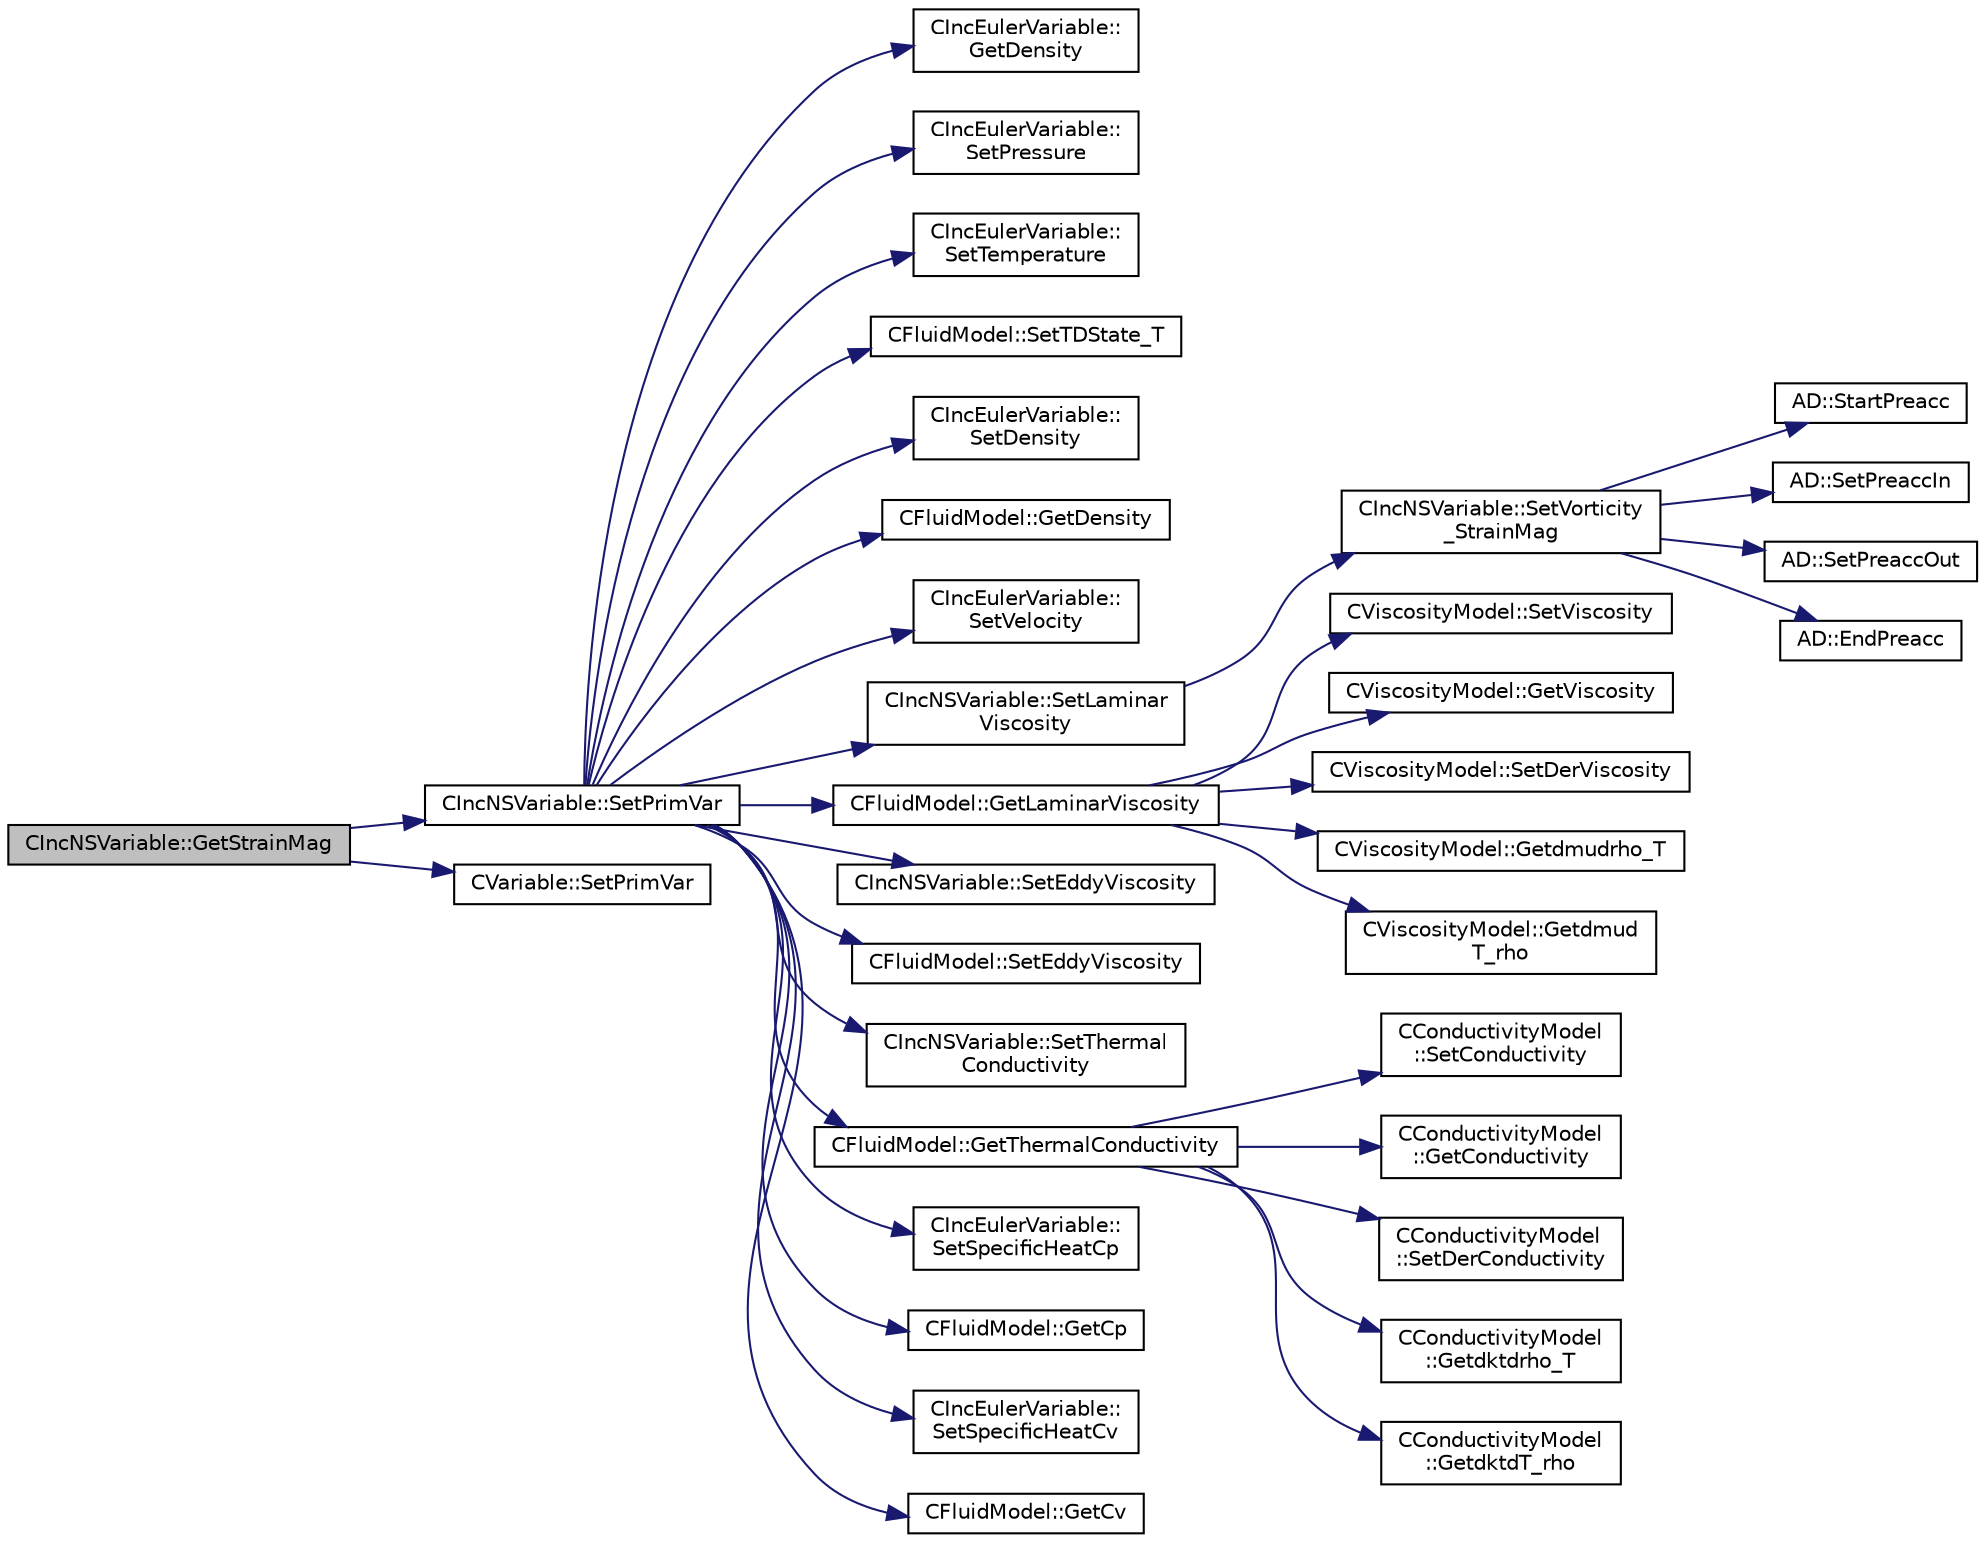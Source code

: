 digraph "CIncNSVariable::GetStrainMag"
{
  edge [fontname="Helvetica",fontsize="10",labelfontname="Helvetica",labelfontsize="10"];
  node [fontname="Helvetica",fontsize="10",shape=record];
  rankdir="LR";
  Node11 [label="CIncNSVariable::GetStrainMag",height=0.2,width=0.4,color="black", fillcolor="grey75", style="filled", fontcolor="black"];
  Node11 -> Node12 [color="midnightblue",fontsize="10",style="solid",fontname="Helvetica"];
  Node12 [label="CIncNSVariable::SetPrimVar",height=0.2,width=0.4,color="black", fillcolor="white", style="filled",URL="$class_c_inc_n_s_variable.html#ae1b2f543bae5e6067ad855deef0233ef",tooltip="Set all the primitive variables for incompressible flows. "];
  Node12 -> Node13 [color="midnightblue",fontsize="10",style="solid",fontname="Helvetica"];
  Node13 [label="CIncEulerVariable::\lGetDensity",height=0.2,width=0.4,color="black", fillcolor="white", style="filled",URL="$class_c_inc_euler_variable.html#aa5971e35e634b8d768d369dead2b9ffc",tooltip="Get the density of the flow. "];
  Node12 -> Node14 [color="midnightblue",fontsize="10",style="solid",fontname="Helvetica"];
  Node14 [label="CIncEulerVariable::\lSetPressure",height=0.2,width=0.4,color="black", fillcolor="white", style="filled",URL="$class_c_inc_euler_variable.html#ad0aac559b10e289278681688f89d1028",tooltip="Set the value of the pressure. "];
  Node12 -> Node15 [color="midnightblue",fontsize="10",style="solid",fontname="Helvetica"];
  Node15 [label="CIncEulerVariable::\lSetTemperature",height=0.2,width=0.4,color="black", fillcolor="white", style="filled",URL="$class_c_inc_euler_variable.html#a8643c68d9300cdf94f165043a6cc33d2",tooltip="Set the value of the temperature for incompressible flows with energy equation. "];
  Node12 -> Node16 [color="midnightblue",fontsize="10",style="solid",fontname="Helvetica"];
  Node16 [label="CFluidModel::SetTDState_T",height=0.2,width=0.4,color="black", fillcolor="white", style="filled",URL="$class_c_fluid_model.html#ab679eaed3379cb24a5a4f4c5c03acdcf",tooltip="Virtual member. "];
  Node12 -> Node17 [color="midnightblue",fontsize="10",style="solid",fontname="Helvetica"];
  Node17 [label="CIncEulerVariable::\lSetDensity",height=0.2,width=0.4,color="black", fillcolor="white", style="filled",URL="$class_c_inc_euler_variable.html#ae394f7fcb010c18629cf9b1241d9ac4a",tooltip="Set the value of the density for the incompressible flows. "];
  Node12 -> Node18 [color="midnightblue",fontsize="10",style="solid",fontname="Helvetica"];
  Node18 [label="CFluidModel::GetDensity",height=0.2,width=0.4,color="black", fillcolor="white", style="filled",URL="$class_c_fluid_model.html#ab386408b4b890e3e27be7a28a740d1ae",tooltip="Get fluid density. "];
  Node12 -> Node19 [color="midnightblue",fontsize="10",style="solid",fontname="Helvetica"];
  Node19 [label="CIncEulerVariable::\lSetVelocity",height=0.2,width=0.4,color="black", fillcolor="white", style="filled",URL="$class_c_inc_euler_variable.html#a91da058a4a6dd571a0f433b73bb55f5c",tooltip="Set the value of the density for the incompressible flows. "];
  Node12 -> Node20 [color="midnightblue",fontsize="10",style="solid",fontname="Helvetica"];
  Node20 [label="CIncNSVariable::SetLaminar\lViscosity",height=0.2,width=0.4,color="black", fillcolor="white", style="filled",URL="$class_c_inc_n_s_variable.html#a70640d4f50753139bb8c09213491be8e",tooltip="Set the laminar viscosity. "];
  Node20 -> Node21 [color="midnightblue",fontsize="10",style="solid",fontname="Helvetica"];
  Node21 [label="CIncNSVariable::SetVorticity\l_StrainMag",height=0.2,width=0.4,color="black", fillcolor="white", style="filled",URL="$class_c_inc_n_s_variable.html#ad45a5272c3758a4367693573abe96f8b",tooltip="Set the vorticity value. "];
  Node21 -> Node22 [color="midnightblue",fontsize="10",style="solid",fontname="Helvetica"];
  Node22 [label="AD::StartPreacc",height=0.2,width=0.4,color="black", fillcolor="white", style="filled",URL="$namespace_a_d.html#a2a1e9c4b109fd751e84132c9495de3ff",tooltip="Starts a new preaccumulation section and sets the input variables. "];
  Node21 -> Node23 [color="midnightblue",fontsize="10",style="solid",fontname="Helvetica"];
  Node23 [label="AD::SetPreaccIn",height=0.2,width=0.4,color="black", fillcolor="white", style="filled",URL="$namespace_a_d.html#aad703f3a82e509c88b92ae638f75383c",tooltip="Sets the scalar input of a preaccumulation section. "];
  Node21 -> Node24 [color="midnightblue",fontsize="10",style="solid",fontname="Helvetica"];
  Node24 [label="AD::SetPreaccOut",height=0.2,width=0.4,color="black", fillcolor="white", style="filled",URL="$namespace_a_d.html#ab3a80e24a5c8c2beb01131c57dcae4b2",tooltip="Sets the scalar output of a preaccumulation section. "];
  Node21 -> Node25 [color="midnightblue",fontsize="10",style="solid",fontname="Helvetica"];
  Node25 [label="AD::EndPreacc",height=0.2,width=0.4,color="black", fillcolor="white", style="filled",URL="$namespace_a_d.html#a309d057a92faa60a3a760254678ec9ea",tooltip="Ends a preaccumulation section and computes the local Jacobi matrix of a code section using the varia..."];
  Node12 -> Node26 [color="midnightblue",fontsize="10",style="solid",fontname="Helvetica"];
  Node26 [label="CFluidModel::GetLaminarViscosity",height=0.2,width=0.4,color="black", fillcolor="white", style="filled",URL="$class_c_fluid_model.html#aacc86b5eb9d89d858870caf49c63eed8",tooltip="Get fluid dynamic viscosity. "];
  Node26 -> Node27 [color="midnightblue",fontsize="10",style="solid",fontname="Helvetica"];
  Node27 [label="CViscosityModel::SetViscosity",height=0.2,width=0.4,color="black", fillcolor="white", style="filled",URL="$class_c_viscosity_model.html#af665c498219e0954aba6a62000be2d92",tooltip="Set Viscosity. "];
  Node26 -> Node28 [color="midnightblue",fontsize="10",style="solid",fontname="Helvetica"];
  Node28 [label="CViscosityModel::GetViscosity",height=0.2,width=0.4,color="black", fillcolor="white", style="filled",URL="$class_c_viscosity_model.html#abd109aeaf6af06115166fe4fe46f733c",tooltip="return viscosity value. "];
  Node26 -> Node29 [color="midnightblue",fontsize="10",style="solid",fontname="Helvetica"];
  Node29 [label="CViscosityModel::SetDerViscosity",height=0.2,width=0.4,color="black", fillcolor="white", style="filled",URL="$class_c_viscosity_model.html#a404a4a2a95dbe269ca84b9df7dbaad35",tooltip="Set Viscosity Derivatives. "];
  Node26 -> Node30 [color="midnightblue",fontsize="10",style="solid",fontname="Helvetica"];
  Node30 [label="CViscosityModel::Getdmudrho_T",height=0.2,width=0.4,color="black", fillcolor="white", style="filled",URL="$class_c_viscosity_model.html#aeb8f1e75690ad356aa3cef03e63079a5",tooltip="return viscosity partial derivative value. "];
  Node26 -> Node31 [color="midnightblue",fontsize="10",style="solid",fontname="Helvetica"];
  Node31 [label="CViscosityModel::Getdmud\lT_rho",height=0.2,width=0.4,color="black", fillcolor="white", style="filled",URL="$class_c_viscosity_model.html#a1452210f8279fae334c664ca4a4ae43a",tooltip="return viscosity partial derivative value. "];
  Node12 -> Node32 [color="midnightblue",fontsize="10",style="solid",fontname="Helvetica"];
  Node32 [label="CIncNSVariable::SetEddyViscosity",height=0.2,width=0.4,color="black", fillcolor="white", style="filled",URL="$class_c_inc_n_s_variable.html#a917a2a7fe8a736646f6297b7955e72e6"];
  Node12 -> Node33 [color="midnightblue",fontsize="10",style="solid",fontname="Helvetica"];
  Node33 [label="CFluidModel::SetEddyViscosity",height=0.2,width=0.4,color="black", fillcolor="white", style="filled",URL="$class_c_fluid_model.html#abd42f8f8c9251154e61ea9b8570f836e",tooltip="Set fluid eddy viscosity provided by a turbulence model needed for computing effective thermal conduc..."];
  Node12 -> Node34 [color="midnightblue",fontsize="10",style="solid",fontname="Helvetica"];
  Node34 [label="CIncNSVariable::SetThermal\lConductivity",height=0.2,width=0.4,color="black", fillcolor="white", style="filled",URL="$class_c_inc_n_s_variable.html#ad1d795e927be520a9e78220fbcbcc9ad",tooltip="Set the thermal conductivity. "];
  Node12 -> Node35 [color="midnightblue",fontsize="10",style="solid",fontname="Helvetica"];
  Node35 [label="CFluidModel::GetThermalConductivity",height=0.2,width=0.4,color="black", fillcolor="white", style="filled",URL="$class_c_fluid_model.html#a1b4858b3dc8a65fa2e8c868689191e56",tooltip="Get fluid thermal conductivity. "];
  Node35 -> Node36 [color="midnightblue",fontsize="10",style="solid",fontname="Helvetica"];
  Node36 [label="CConductivityModel\l::SetConductivity",height=0.2,width=0.4,color="black", fillcolor="white", style="filled",URL="$class_c_conductivity_model.html#a58cb994cf13e8357da2a15eda1556e16",tooltip="Set Thermal conductivity. "];
  Node35 -> Node37 [color="midnightblue",fontsize="10",style="solid",fontname="Helvetica"];
  Node37 [label="CConductivityModel\l::GetConductivity",height=0.2,width=0.4,color="black", fillcolor="white", style="filled",URL="$class_c_conductivity_model.html#a3c663a2108a65b2b492b3be55e49780a",tooltip="return viscosity value. "];
  Node35 -> Node38 [color="midnightblue",fontsize="10",style="solid",fontname="Helvetica"];
  Node38 [label="CConductivityModel\l::SetDerConductivity",height=0.2,width=0.4,color="black", fillcolor="white", style="filled",URL="$class_c_conductivity_model.html#a6b91a51f4f12f6dc2d0cd406f436ea75",tooltip="Set Thermal conductivity derivatives. "];
  Node35 -> Node39 [color="midnightblue",fontsize="10",style="solid",fontname="Helvetica"];
  Node39 [label="CConductivityModel\l::Getdktdrho_T",height=0.2,width=0.4,color="black", fillcolor="white", style="filled",URL="$class_c_conductivity_model.html#a2efda2dbfd949aa7e95a79615534b64a",tooltip="return viscosity partial derivative value. "];
  Node35 -> Node40 [color="midnightblue",fontsize="10",style="solid",fontname="Helvetica"];
  Node40 [label="CConductivityModel\l::GetdktdT_rho",height=0.2,width=0.4,color="black", fillcolor="white", style="filled",URL="$class_c_conductivity_model.html#adb5148c59f247f56818036047ff832fc",tooltip="return viscosity partial derivative value. "];
  Node12 -> Node41 [color="midnightblue",fontsize="10",style="solid",fontname="Helvetica"];
  Node41 [label="CIncEulerVariable::\lSetSpecificHeatCp",height=0.2,width=0.4,color="black", fillcolor="white", style="filled",URL="$class_c_inc_euler_variable.html#a859693d039dad5ccc5244e0d46bd6c5a",tooltip="Set the specific heat Cp. "];
  Node12 -> Node42 [color="midnightblue",fontsize="10",style="solid",fontname="Helvetica"];
  Node42 [label="CFluidModel::GetCp",height=0.2,width=0.4,color="black", fillcolor="white", style="filled",URL="$class_c_fluid_model.html#a08839ef1b9a2cda28b4d27b53bd408f7",tooltip="Get fluid specific heat at constant pressure. "];
  Node12 -> Node43 [color="midnightblue",fontsize="10",style="solid",fontname="Helvetica"];
  Node43 [label="CIncEulerVariable::\lSetSpecificHeatCv",height=0.2,width=0.4,color="black", fillcolor="white", style="filled",URL="$class_c_inc_euler_variable.html#ae285db7a4e11baf1bcda6fce0da7e01c",tooltip="Set the specific heat Cv. "];
  Node12 -> Node44 [color="midnightblue",fontsize="10",style="solid",fontname="Helvetica"];
  Node44 [label="CFluidModel::GetCv",height=0.2,width=0.4,color="black", fillcolor="white", style="filled",URL="$class_c_fluid_model.html#a3645d2f44a39638337f76afac58f1f92",tooltip="Get fluid specific heat at constant volume. "];
  Node11 -> Node45 [color="midnightblue",fontsize="10",style="solid",fontname="Helvetica"];
  Node45 [label="CVariable::SetPrimVar",height=0.2,width=0.4,color="black", fillcolor="white", style="filled",URL="$class_c_variable.html#a25b05c3d49acedacf58fb8ee544f66d7",tooltip="A virtual member. "];
}
